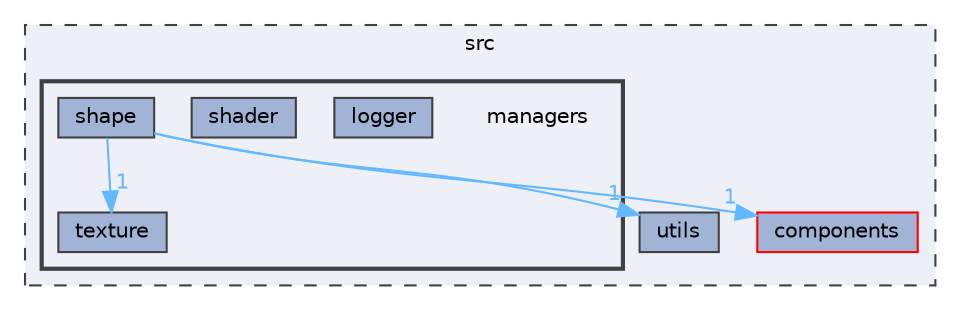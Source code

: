digraph "src/managers"
{
 // LATEX_PDF_SIZE
  bgcolor="transparent";
  edge [fontname=Helvetica,fontsize=10,labelfontname=Helvetica,labelfontsize=10];
  node [fontname=Helvetica,fontsize=10,shape=box,height=0.2,width=0.4];
  compound=true
  subgraph clusterdir_68267d1309a1af8e8297ef4c3efbcdba {
    graph [ bgcolor="#edf0f7", pencolor="grey25", label="src", fontname=Helvetica,fontsize=10 style="filled,dashed", URL="dir_68267d1309a1af8e8297ef4c3efbcdba.html",tooltip=""]
  dir_313caf1132e152dd9b58bea13a4052ca [label="utils", fillcolor="#a2b4d6", color="grey25", style="filled", URL="dir_313caf1132e152dd9b58bea13a4052ca.html",tooltip=""];
  dir_3c4c7c1a85608ccd561c026bec818e51 [label="components", fillcolor="#a2b4d6", color="red", style="filled", URL="dir_3c4c7c1a85608ccd561c026bec818e51.html",tooltip=""];
  subgraph clusterdir_da1d252641c1d690e9226c1cabf97c78 {
    graph [ bgcolor="#edf0f7", pencolor="grey25", label="", fontname=Helvetica,fontsize=10 style="filled,bold", URL="dir_da1d252641c1d690e9226c1cabf97c78.html",tooltip=""]
    dir_da1d252641c1d690e9226c1cabf97c78 [shape=plaintext, label="managers"];
  dir_6f0eb1aedd3020901269556e047330bb [label="logger", fillcolor="#a2b4d6", color="grey25", style="filled", URL="dir_6f0eb1aedd3020901269556e047330bb.html",tooltip=""];
  dir_47dad91bf369daff9e1b2b7c853c7713 [label="shader", fillcolor="#a2b4d6", color="grey25", style="filled", URL="dir_47dad91bf369daff9e1b2b7c853c7713.html",tooltip=""];
  dir_cfd2032d88496c31998b8f49a8c39a58 [label="shape", fillcolor="#a2b4d6", color="grey25", style="filled", URL="dir_cfd2032d88496c31998b8f49a8c39a58.html",tooltip=""];
  dir_c7ae0f024560b2b8ebaa7127b852941b [label="texture", fillcolor="#a2b4d6", color="grey25", style="filled", URL="dir_c7ae0f024560b2b8ebaa7127b852941b.html",tooltip=""];
  }
  }
  dir_cfd2032d88496c31998b8f49a8c39a58->dir_313caf1132e152dd9b58bea13a4052ca [headlabel="1", labeldistance=1.5 headhref="dir_000010_000013.html" color="steelblue1" fontcolor="steelblue1"];
  dir_cfd2032d88496c31998b8f49a8c39a58->dir_3c4c7c1a85608ccd561c026bec818e51 [headlabel="1", labeldistance=1.5 headhref="dir_000010_000001.html" color="steelblue1" fontcolor="steelblue1"];
  dir_cfd2032d88496c31998b8f49a8c39a58->dir_c7ae0f024560b2b8ebaa7127b852941b [headlabel="1", labeldistance=1.5 headhref="dir_000010_000012.html" color="steelblue1" fontcolor="steelblue1"];
}
